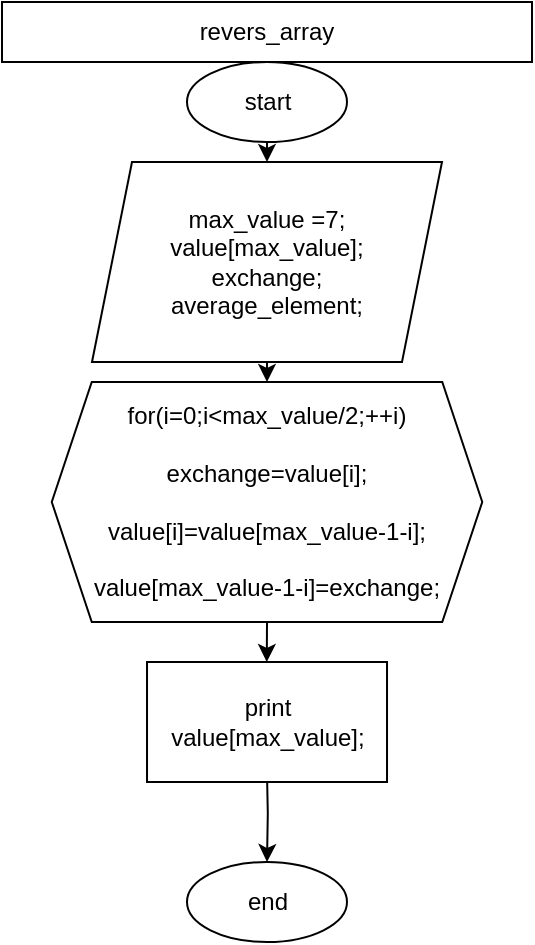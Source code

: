 <mxfile version="22.1.2" type="device">
  <diagram name="Страница — 1" id="0iM6popx21GP6y-XJrgQ">
    <mxGraphModel dx="703" dy="837" grid="1" gridSize="10" guides="1" tooltips="1" connect="1" arrows="1" fold="1" page="1" pageScale="1" pageWidth="827" pageHeight="1169" math="0" shadow="0">
      <root>
        <mxCell id="0" />
        <mxCell id="1" parent="0" />
        <mxCell id="jbioex9ZuQKa1p60_58v-1" style="edgeStyle=orthogonalEdgeStyle;rounded=0;orthogonalLoop=1;jettySize=auto;html=1;exitX=0.5;exitY=1;exitDx=0;exitDy=0;entryX=0.5;entryY=0;entryDx=0;entryDy=0;" parent="1" source="jbioex9ZuQKa1p60_58v-2" target="jbioex9ZuQKa1p60_58v-4" edge="1">
          <mxGeometry relative="1" as="geometry" />
        </mxCell>
        <mxCell id="jbioex9ZuQKa1p60_58v-2" value="start" style="ellipse;whiteSpace=wrap;html=1;" parent="1" vertex="1">
          <mxGeometry x="342.5" y="30" width="80" height="40" as="geometry" />
        </mxCell>
        <mxCell id="jbioex9ZuQKa1p60_58v-8" style="edgeStyle=orthogonalEdgeStyle;rounded=0;orthogonalLoop=1;jettySize=auto;html=1;exitX=0.5;exitY=1;exitDx=0;exitDy=0;entryX=0.5;entryY=0;entryDx=0;entryDy=0;" parent="1" source="jbioex9ZuQKa1p60_58v-4" target="jbioex9ZuQKa1p60_58v-6" edge="1">
          <mxGeometry relative="1" as="geometry" />
        </mxCell>
        <mxCell id="jbioex9ZuQKa1p60_58v-4" value="max_value =7;&lt;br&gt;value[max_value];&lt;br&gt;exchange;&lt;br&gt;average_element;" style="shape=parallelogram;perimeter=parallelogramPerimeter;whiteSpace=wrap;html=1;fixedSize=1;" parent="1" vertex="1">
          <mxGeometry x="295" y="80" width="175" height="100" as="geometry" />
        </mxCell>
        <mxCell id="jbioex9ZuQKa1p60_58v-5" value="revers_array" style="rounded=0;whiteSpace=wrap;html=1;" parent="1" vertex="1">
          <mxGeometry x="250" width="265" height="30" as="geometry" />
        </mxCell>
        <mxCell id="jbioex9ZuQKa1p60_58v-12" style="edgeStyle=orthogonalEdgeStyle;rounded=0;orthogonalLoop=1;jettySize=auto;html=1;exitX=0.5;exitY=1;exitDx=0;exitDy=0;entryX=0.5;entryY=0;entryDx=0;entryDy=0;" parent="1" source="jbioex9ZuQKa1p60_58v-6" edge="1">
          <mxGeometry relative="1" as="geometry">
            <mxPoint x="382.385" y="330" as="targetPoint" />
          </mxGeometry>
        </mxCell>
        <mxCell id="jbioex9ZuQKa1p60_58v-6" value="for(i=0;i&amp;lt;max_value/2;++i)&lt;br&gt;&lt;br&gt;exchange=value[i];&lt;br style=&quot;border-color: var(--border-color);&quot;&gt;&lt;br style=&quot;border-color: var(--border-color);&quot;&gt;value[i]=value[max_value-1-i];&lt;br style=&quot;border-color: var(--border-color);&quot;&gt;&lt;br style=&quot;border-color: var(--border-color);&quot;&gt;value[max_value-1-i]=exchange;" style="shape=hexagon;perimeter=hexagonPerimeter2;whiteSpace=wrap;html=1;fixedSize=1;" parent="1" vertex="1">
          <mxGeometry x="274.88" y="190" width="215.25" height="120" as="geometry" />
        </mxCell>
        <mxCell id="jbioex9ZuQKa1p60_58v-15" style="edgeStyle=orthogonalEdgeStyle;rounded=0;orthogonalLoop=1;jettySize=auto;html=1;exitX=0.5;exitY=1;exitDx=0;exitDy=0;entryX=0.5;entryY=0;entryDx=0;entryDy=0;" parent="1" target="jbioex9ZuQKa1p60_58v-14" edge="1">
          <mxGeometry relative="1" as="geometry">
            <mxPoint x="382.385" y="380" as="sourcePoint" />
          </mxGeometry>
        </mxCell>
        <mxCell id="jbioex9ZuQKa1p60_58v-14" value="end" style="ellipse;whiteSpace=wrap;html=1;" parent="1" vertex="1">
          <mxGeometry x="342.5" y="430" width="80" height="40" as="geometry" />
        </mxCell>
        <mxCell id="MKJ58CZjLVEH1wcAZXnc-1" value="print value[max_value];" style="rounded=0;whiteSpace=wrap;html=1;" vertex="1" parent="1">
          <mxGeometry x="322.51" y="330" width="120" height="60" as="geometry" />
        </mxCell>
      </root>
    </mxGraphModel>
  </diagram>
</mxfile>
